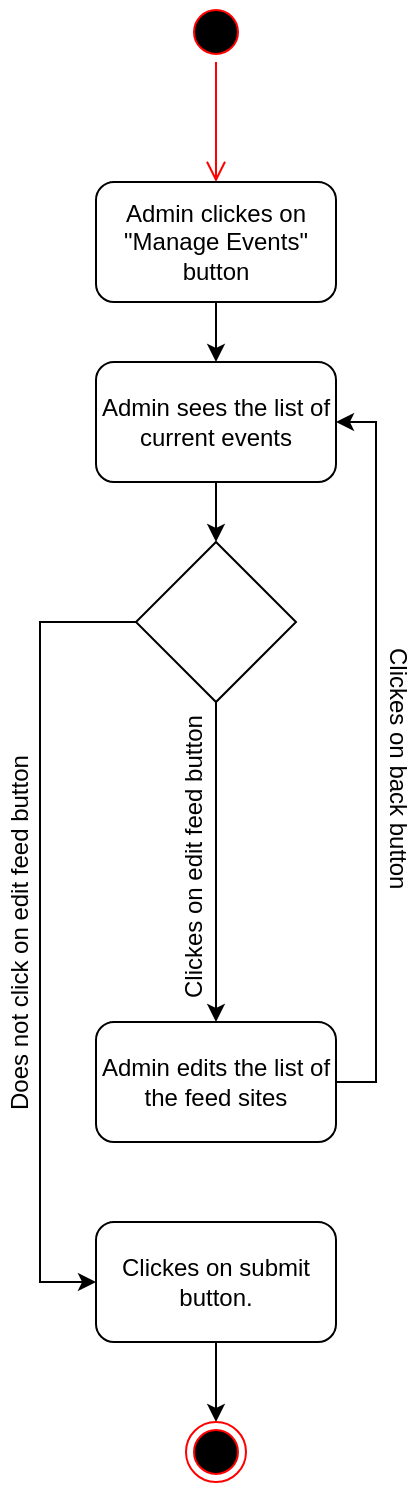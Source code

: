 <mxfile version="10.6.1" type="github"><diagram id="jnKs836gRUvq_Q_pJ_aw" name="Page-1"><mxGraphModel dx="754" dy="467" grid="1" gridSize="10" guides="1" tooltips="1" connect="1" arrows="1" fold="1" page="1" pageScale="1" pageWidth="827" pageHeight="1169" math="0" shadow="0"><root><mxCell id="0"/><mxCell id="1" parent="0"/><mxCell id="dfvHB3d-RHvOqiVJ-Cis-1" value="" style="ellipse;html=1;shape=startState;fillColor=#000000;strokeColor=#ff0000;" vertex="1" parent="1"><mxGeometry x="383" y="10" width="30" height="30" as="geometry"/></mxCell><mxCell id="dfvHB3d-RHvOqiVJ-Cis-2" value="" style="edgeStyle=orthogonalEdgeStyle;html=1;verticalAlign=bottom;endArrow=open;endSize=8;strokeColor=#ff0000;" edge="1" source="dfvHB3d-RHvOqiVJ-Cis-1" parent="1"><mxGeometry relative="1" as="geometry"><mxPoint x="398" y="100" as="targetPoint"/></mxGeometry></mxCell><mxCell id="dfvHB3d-RHvOqiVJ-Cis-5" value="" style="edgeStyle=orthogonalEdgeStyle;rounded=0;orthogonalLoop=1;jettySize=auto;html=1;" edge="1" parent="1" source="dfvHB3d-RHvOqiVJ-Cis-3" target="dfvHB3d-RHvOqiVJ-Cis-4"><mxGeometry relative="1" as="geometry"/></mxCell><mxCell id="dfvHB3d-RHvOqiVJ-Cis-3" value="Admin clickes on &quot;Manage Events&quot; button" style="rounded=1;whiteSpace=wrap;html=1;" vertex="1" parent="1"><mxGeometry x="338" y="100" width="120" height="60" as="geometry"/></mxCell><mxCell id="dfvHB3d-RHvOqiVJ-Cis-7" value="" style="edgeStyle=orthogonalEdgeStyle;rounded=0;orthogonalLoop=1;jettySize=auto;html=1;" edge="1" parent="1" source="dfvHB3d-RHvOqiVJ-Cis-4"><mxGeometry relative="1" as="geometry"><mxPoint x="398" y="280" as="targetPoint"/></mxGeometry></mxCell><mxCell id="dfvHB3d-RHvOqiVJ-Cis-4" value="Admin sees the list of current events" style="rounded=1;whiteSpace=wrap;html=1;" vertex="1" parent="1"><mxGeometry x="338" y="190" width="120" height="60" as="geometry"/></mxCell><mxCell id="dfvHB3d-RHvOqiVJ-Cis-10" style="edgeStyle=orthogonalEdgeStyle;rounded=0;orthogonalLoop=1;jettySize=auto;html=1;exitX=0.5;exitY=1;exitDx=0;exitDy=0;entryX=0.5;entryY=0;entryDx=0;entryDy=0;" edge="1" parent="1" source="dfvHB3d-RHvOqiVJ-Cis-8" target="dfvHB3d-RHvOqiVJ-Cis-9"><mxGeometry relative="1" as="geometry"/></mxCell><mxCell id="dfvHB3d-RHvOqiVJ-Cis-15" style="edgeStyle=orthogonalEdgeStyle;rounded=0;orthogonalLoop=1;jettySize=auto;html=1;exitX=0;exitY=0.5;exitDx=0;exitDy=0;entryX=0;entryY=0.5;entryDx=0;entryDy=0;" edge="1" parent="1" source="dfvHB3d-RHvOqiVJ-Cis-8" target="dfvHB3d-RHvOqiVJ-Cis-14"><mxGeometry relative="1" as="geometry"><Array as="points"><mxPoint x="310" y="320"/><mxPoint x="310" y="650"/></Array></mxGeometry></mxCell><mxCell id="dfvHB3d-RHvOqiVJ-Cis-8" value="" style="rhombus;whiteSpace=wrap;html=1;" vertex="1" parent="1"><mxGeometry x="358" y="280" width="80" height="80" as="geometry"/></mxCell><mxCell id="dfvHB3d-RHvOqiVJ-Cis-12" style="edgeStyle=orthogonalEdgeStyle;rounded=0;orthogonalLoop=1;jettySize=auto;html=1;exitX=1;exitY=0.5;exitDx=0;exitDy=0;entryX=1;entryY=0.5;entryDx=0;entryDy=0;" edge="1" parent="1" source="dfvHB3d-RHvOqiVJ-Cis-9" target="dfvHB3d-RHvOqiVJ-Cis-4"><mxGeometry relative="1" as="geometry"/></mxCell><mxCell id="dfvHB3d-RHvOqiVJ-Cis-9" value="Admin edits the list of the feed sites" style="rounded=1;whiteSpace=wrap;html=1;" vertex="1" parent="1"><mxGeometry x="338" y="520" width="120" height="60" as="geometry"/></mxCell><mxCell id="dfvHB3d-RHvOqiVJ-Cis-11" value="Clickes on edit feed button" style="text;html=1;resizable=0;points=[];autosize=1;align=left;verticalAlign=top;spacingTop=-4;rotation=-90;" vertex="1" parent="1"><mxGeometry x="307" y="420" width="160" height="20" as="geometry"/></mxCell><mxCell id="dfvHB3d-RHvOqiVJ-Cis-13" value="Clickes on back button" style="text;html=1;resizable=0;points=[];autosize=1;align=left;verticalAlign=top;spacingTop=-4;rotation=90;" vertex="1" parent="1"><mxGeometry x="419" y="391" width="140" height="20" as="geometry"/></mxCell><mxCell id="dfvHB3d-RHvOqiVJ-Cis-18" style="edgeStyle=orthogonalEdgeStyle;rounded=0;orthogonalLoop=1;jettySize=auto;html=1;exitX=0.5;exitY=1;exitDx=0;exitDy=0;" edge="1" parent="1" source="dfvHB3d-RHvOqiVJ-Cis-14" target="dfvHB3d-RHvOqiVJ-Cis-17"><mxGeometry relative="1" as="geometry"/></mxCell><mxCell id="dfvHB3d-RHvOqiVJ-Cis-14" value="Clickes on submit button." style="rounded=1;whiteSpace=wrap;html=1;" vertex="1" parent="1"><mxGeometry x="338" y="620" width="120" height="60" as="geometry"/></mxCell><mxCell id="dfvHB3d-RHvOqiVJ-Cis-16" value="Does not click on edit feed button" style="text;html=1;resizable=0;points=[];autosize=1;align=left;verticalAlign=top;spacingTop=-4;rotation=-90;" vertex="1" parent="1"><mxGeometry x="205" y="461" width="190" height="20" as="geometry"/></mxCell><mxCell id="dfvHB3d-RHvOqiVJ-Cis-17" value="" style="ellipse;html=1;shape=endState;fillColor=#000000;strokeColor=#ff0000;" vertex="1" parent="1"><mxGeometry x="383" y="720" width="30" height="30" as="geometry"/></mxCell></root></mxGraphModel></diagram></mxfile>